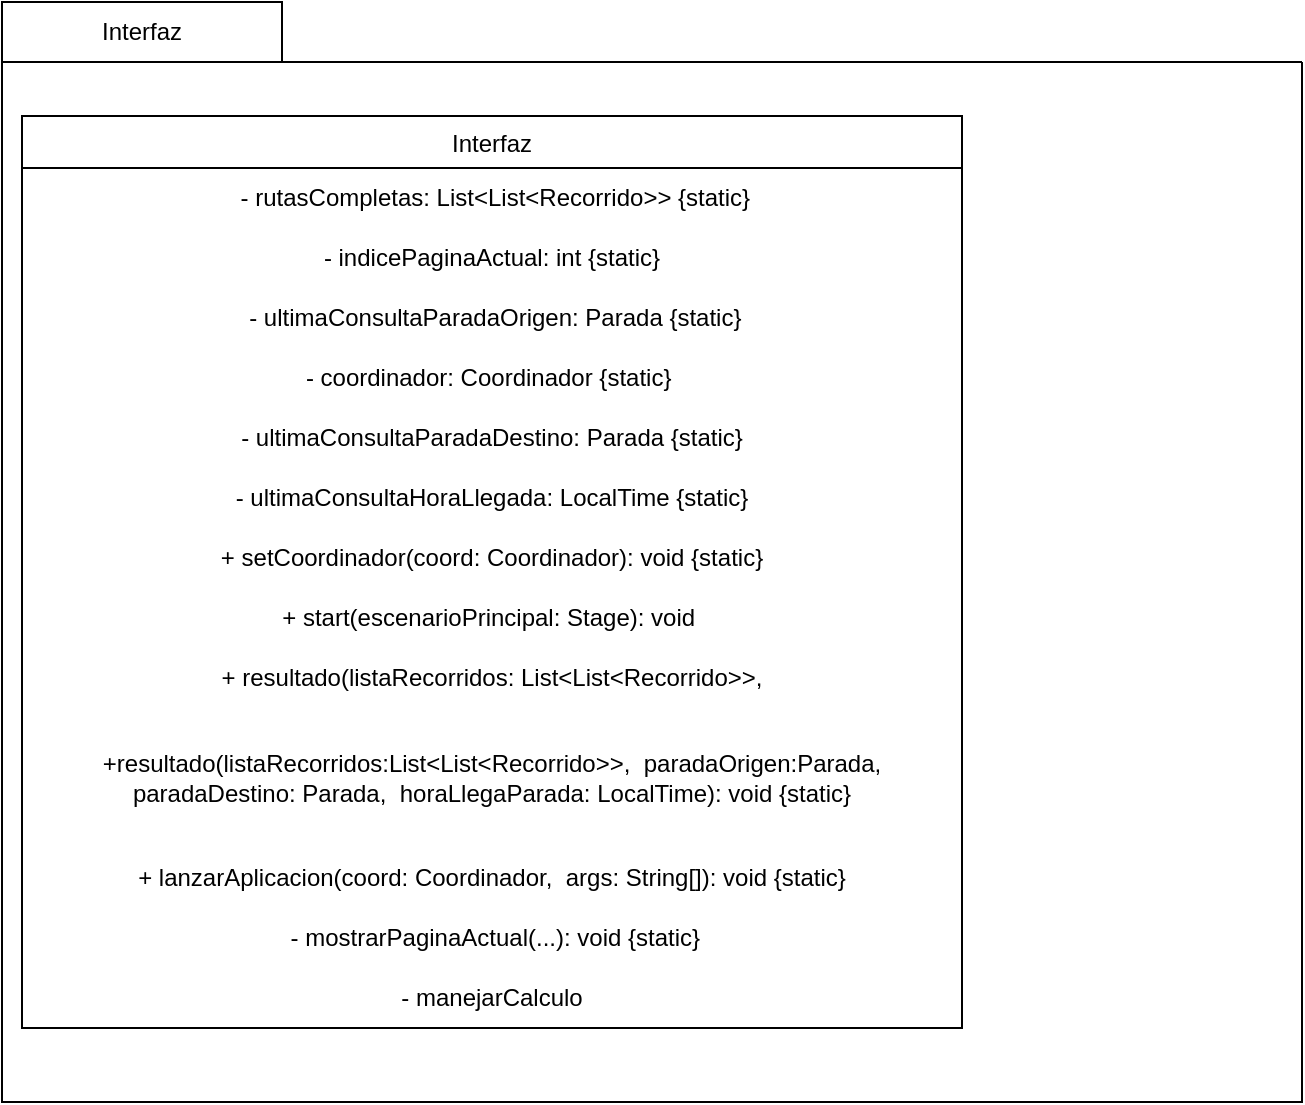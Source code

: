 <mxfile version="28.2.7">
  <diagram id="C5RBs43oDa-KdzZeNtuy" name="Page-1">
    <mxGraphModel dx="1034" dy="570" grid="1" gridSize="10" guides="1" tooltips="1" connect="1" arrows="1" fold="1" page="1" pageScale="1" pageWidth="827" pageHeight="1169" math="0" shadow="0">
      <root>
        <mxCell id="WIyWlLk6GJQsqaUBKTNV-0" />
        <mxCell id="WIyWlLk6GJQsqaUBKTNV-1" parent="WIyWlLk6GJQsqaUBKTNV-0" />
        <mxCell id="zkfFHV4jXpPFQw0GAbJ--0" value="Interfaz" style="swimlane;fontStyle=0;align=center;verticalAlign=top;childLayout=stackLayout;horizontal=1;startSize=26;horizontalStack=0;resizeParent=1;resizeLast=0;collapsible=1;marginBottom=0;rounded=0;shadow=0;strokeWidth=1;" parent="WIyWlLk6GJQsqaUBKTNV-1" vertex="1">
          <mxGeometry x="100" y="217" width="470" height="456" as="geometry">
            <mxRectangle x="230" y="140" width="160" height="26" as="alternateBounds" />
          </mxGeometry>
        </mxCell>
        <mxCell id="7olKMwuhnKtr0dHqLhST-3" value=" - rutasCompletas: List&lt;List&lt;Recorrido&gt;&gt; {static}" style="text;whiteSpace=wrap;strokeColor=none;fillColor=none;align=center;verticalAlign=middle;rounded=0;" parent="zkfFHV4jXpPFQw0GAbJ--0" vertex="1">
          <mxGeometry y="26" width="470" height="30" as="geometry" />
        </mxCell>
        <mxCell id="7olKMwuhnKtr0dHqLhST-5" value="- indicePaginaActual: int {static}" style="text;whiteSpace=wrap;strokeColor=none;fillColor=none;align=center;verticalAlign=middle;rounded=0;" parent="zkfFHV4jXpPFQw0GAbJ--0" vertex="1">
          <mxGeometry y="56" width="470" height="30" as="geometry" />
        </mxCell>
        <mxCell id="7olKMwuhnKtr0dHqLhST-6" value=" - ultimaConsultaParadaOrigen: Parada {static}" style="text;whiteSpace=wrap;strokeColor=none;fillColor=none;align=center;verticalAlign=middle;rounded=0;" parent="zkfFHV4jXpPFQw0GAbJ--0" vertex="1">
          <mxGeometry y="86" width="470" height="30" as="geometry" />
        </mxCell>
        <mxCell id="7olKMwuhnKtr0dHqLhST-2" value="- coordinador: Coordinador {static} " style="text;whiteSpace=wrap;strokeColor=none;fillColor=none;align=center;verticalAlign=middle;rounded=0;" parent="zkfFHV4jXpPFQw0GAbJ--0" vertex="1">
          <mxGeometry y="116" width="470" height="30" as="geometry" />
        </mxCell>
        <mxCell id="7olKMwuhnKtr0dHqLhST-9" value="- ultimaConsultaParadaDestino: Parada {static}" style="text;whiteSpace=wrap;strokeColor=none;fillColor=none;align=center;verticalAlign=middle;rounded=0;" parent="zkfFHV4jXpPFQw0GAbJ--0" vertex="1">
          <mxGeometry y="146" width="470" height="30" as="geometry" />
        </mxCell>
        <mxCell id="7olKMwuhnKtr0dHqLhST-10" value="- ultimaConsultaHoraLlegada: LocalTime {static}" style="text;whiteSpace=wrap;strokeColor=none;fillColor=none;align=center;verticalAlign=middle;rounded=0;" parent="zkfFHV4jXpPFQw0GAbJ--0" vertex="1">
          <mxGeometry y="176" width="470" height="30" as="geometry" />
        </mxCell>
        <mxCell id="7olKMwuhnKtr0dHqLhST-11" value="+ setCoordinador(coord: Coordinador): void {static}" style="text;whiteSpace=wrap;strokeColor=none;fillColor=none;align=center;verticalAlign=middle;rounded=0;" parent="zkfFHV4jXpPFQw0GAbJ--0" vertex="1">
          <mxGeometry y="206" width="470" height="30" as="geometry" />
        </mxCell>
        <mxCell id="7olKMwuhnKtr0dHqLhST-13" value=" + start(escenarioPrincipal: Stage): void  " style="text;whiteSpace=wrap;strokeColor=none;fillColor=none;align=center;verticalAlign=middle;rounded=0;" parent="zkfFHV4jXpPFQw0GAbJ--0" vertex="1">
          <mxGeometry y="236" width="470" height="30" as="geometry" />
        </mxCell>
        <mxCell id="7olKMwuhnKtr0dHqLhST-18" value="+ resultado(listaRecorridos: List&lt;List&lt;Recorrido&gt;&gt;," style="text;whiteSpace=wrap;strokeColor=none;fillColor=none;align=center;verticalAlign=middle;rounded=0;" parent="zkfFHV4jXpPFQw0GAbJ--0" vertex="1">
          <mxGeometry y="266" width="470" height="30" as="geometry" />
        </mxCell>
        <mxCell id="7olKMwuhnKtr0dHqLhST-19" value="+resultado(listaRecorridos:List&lt;List&lt;Recorrido&gt;&gt;,  paradaOrigen:Parada, paradaDestino: Parada,  horaLlegaParada: LocalTime): void {static}" style="text;whiteSpace=wrap;strokeColor=none;fillColor=none;align=center;verticalAlign=middle;rounded=0;" parent="zkfFHV4jXpPFQw0GAbJ--0" vertex="1">
          <mxGeometry y="296" width="470" height="70" as="geometry" />
        </mxCell>
        <mxCell id="7olKMwuhnKtr0dHqLhST-24" value="+ lanzarAplicacion(coord: Coordinador,  args: String[]): void {static}" style="text;whiteSpace=wrap;strokeColor=none;fillColor=none;align=center;verticalAlign=middle;rounded=0;" parent="zkfFHV4jXpPFQw0GAbJ--0" vertex="1">
          <mxGeometry y="366" width="470" height="30" as="geometry" />
        </mxCell>
        <mxCell id="7olKMwuhnKtr0dHqLhST-23" value=" - mostrarPaginaActual(...): void {static}" style="text;whiteSpace=wrap;strokeColor=none;fillColor=none;align=center;verticalAlign=middle;rounded=0;" parent="zkfFHV4jXpPFQw0GAbJ--0" vertex="1">
          <mxGeometry y="396" width="470" height="30" as="geometry" />
        </mxCell>
        <mxCell id="7olKMwuhnKtr0dHqLhST-49" value="- manejarCalculo" style="text;whiteSpace=wrap;strokeColor=none;fillColor=none;align=center;verticalAlign=middle;rounded=0;" parent="zkfFHV4jXpPFQw0GAbJ--0" vertex="1">
          <mxGeometry y="426" width="470" height="30" as="geometry" />
        </mxCell>
        <mxCell id="7olKMwuhnKtr0dHqLhST-41" value="Interfaz" style="swimlane;fontStyle=0;childLayout=stackLayout;horizontal=1;startSize=30;horizontalStack=0;resizeParent=1;resizeParentMax=0;resizeLast=0;collapsible=1;marginBottom=0;whiteSpace=wrap;html=1;" parent="WIyWlLk6GJQsqaUBKTNV-1" vertex="1">
          <mxGeometry x="90" y="160" width="140" height="30" as="geometry" />
        </mxCell>
        <mxCell id="7olKMwuhnKtr0dHqLhST-45" value="" style="swimlane;fontStyle=0;childLayout=stackLayout;horizontal=1;startSize=0;horizontalStack=0;resizeParent=1;resizeParentMax=0;resizeLast=0;collapsible=1;marginBottom=0;whiteSpace=wrap;html=1;" parent="WIyWlLk6GJQsqaUBKTNV-1" vertex="1">
          <mxGeometry x="90" y="190" width="650" height="520" as="geometry" />
        </mxCell>
      </root>
    </mxGraphModel>
  </diagram>
</mxfile>
